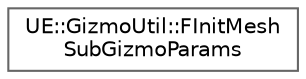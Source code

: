 digraph "Graphical Class Hierarchy"
{
 // INTERACTIVE_SVG=YES
 // LATEX_PDF_SIZE
  bgcolor="transparent";
  edge [fontname=Helvetica,fontsize=10,labelfontname=Helvetica,labelfontsize=10];
  node [fontname=Helvetica,fontsize=10,shape=box,height=0.2,width=0.4];
  rankdir="LR";
  Node0 [id="Node000000",label="UE::GizmoUtil::FInitMesh\lSubGizmoParams",height=0.2,width=0.4,color="grey40", fillcolor="white", style="filled",URL="$df/dec/structUE_1_1GizmoUtil_1_1FInitMeshSubGizmoParams.html",tooltip=" "];
}

